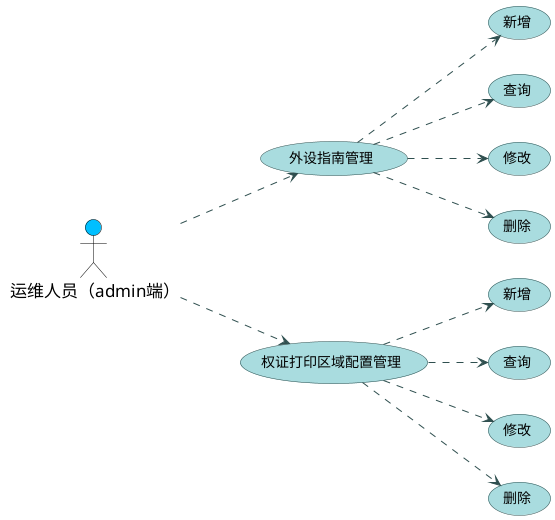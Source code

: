 @startuml

skinparam actor {
BorderColor black
BackgroundColor DeepSkyBlue
FontName Aapex
FontSize 17

}
skinparam usecase {
BackgroundColor #A9DCDF
BorderColor DarkSlateGray
ArrowColor DarkSlateGray
ActorBorderColor black
ActorFontName Aapex
ActorFontSize 17
}
left to right direction

actor : 运维人员（admin端）: as a


usecase 外设指南管理 as b
usecase 新增 as b1
usecase 查询 as b2
usecase 修改 as b3
usecase 删除 as b4

usecase 权证打印区域配置管理 as c
usecase 新增 as c1
usecase 查询 as c2
usecase 修改 as c3
usecase 删除 as c4



a .-> b
a .-> c

b .-> b1
b .-> b2
b .-> b3
b .-> b4

c .-> c1
c .-> c2
c .-> c3
c .-> c4

@enduml

